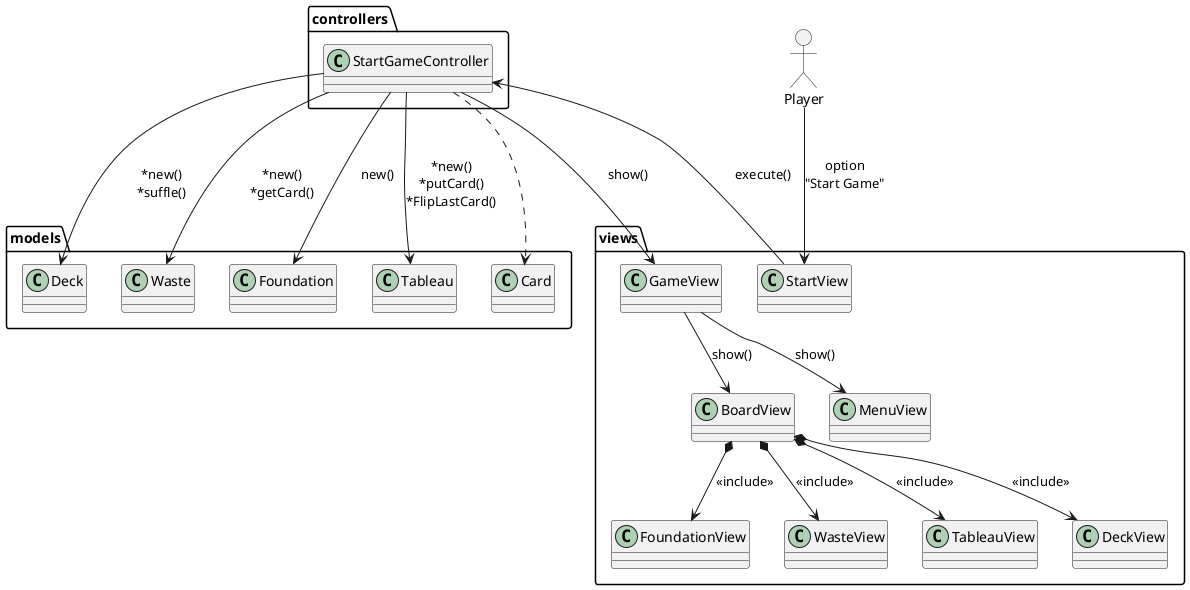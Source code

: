@startuml UCAnalysis_StartGame

mix_actor Player

package views {
  class GameView
  class StartView
  class MenuView
  class BoardView
  class FoundationView
  class WasteView
  class TableauView
  class DeckView
  BoardView *--> DeckView : <<include>>
  BoardView *--> WasteView : <<include>>
  BoardView *--> FoundationView : <<include>>
  BoardView *--> TableauView : <<include>>
  BoardView -right[hidden]-> MenuView 
}

package controllers {
    class StartGameController
}

package models {
    class Deck
    class Waste
    class Foundation
    class Tableau
    class Card
    Deck -right[hidden]-> Waste
    Waste -right[hidden]-> Foundation
    Foundation -right[hidden]-> Tableau
    Tableau -right[hidden]-> Card
}

Player -down-> StartView: "option\n"Start Game""
StartView -down-> StartGameController : execute()
StartGameController ..> Card
StartGameController -right-> Tableau: \n*new()\n*putCard()\n*FlipLastCard()
StartGameController --> Waste: \n*new()\n*getCard()
StartGameController --> Foundation: new()
StartGameController --> Deck: \n*new()\n*suffle()

StartGameController --> GameView : show()
GameView --> BoardView : show()
GameView --> MenuView : show()

@enduml